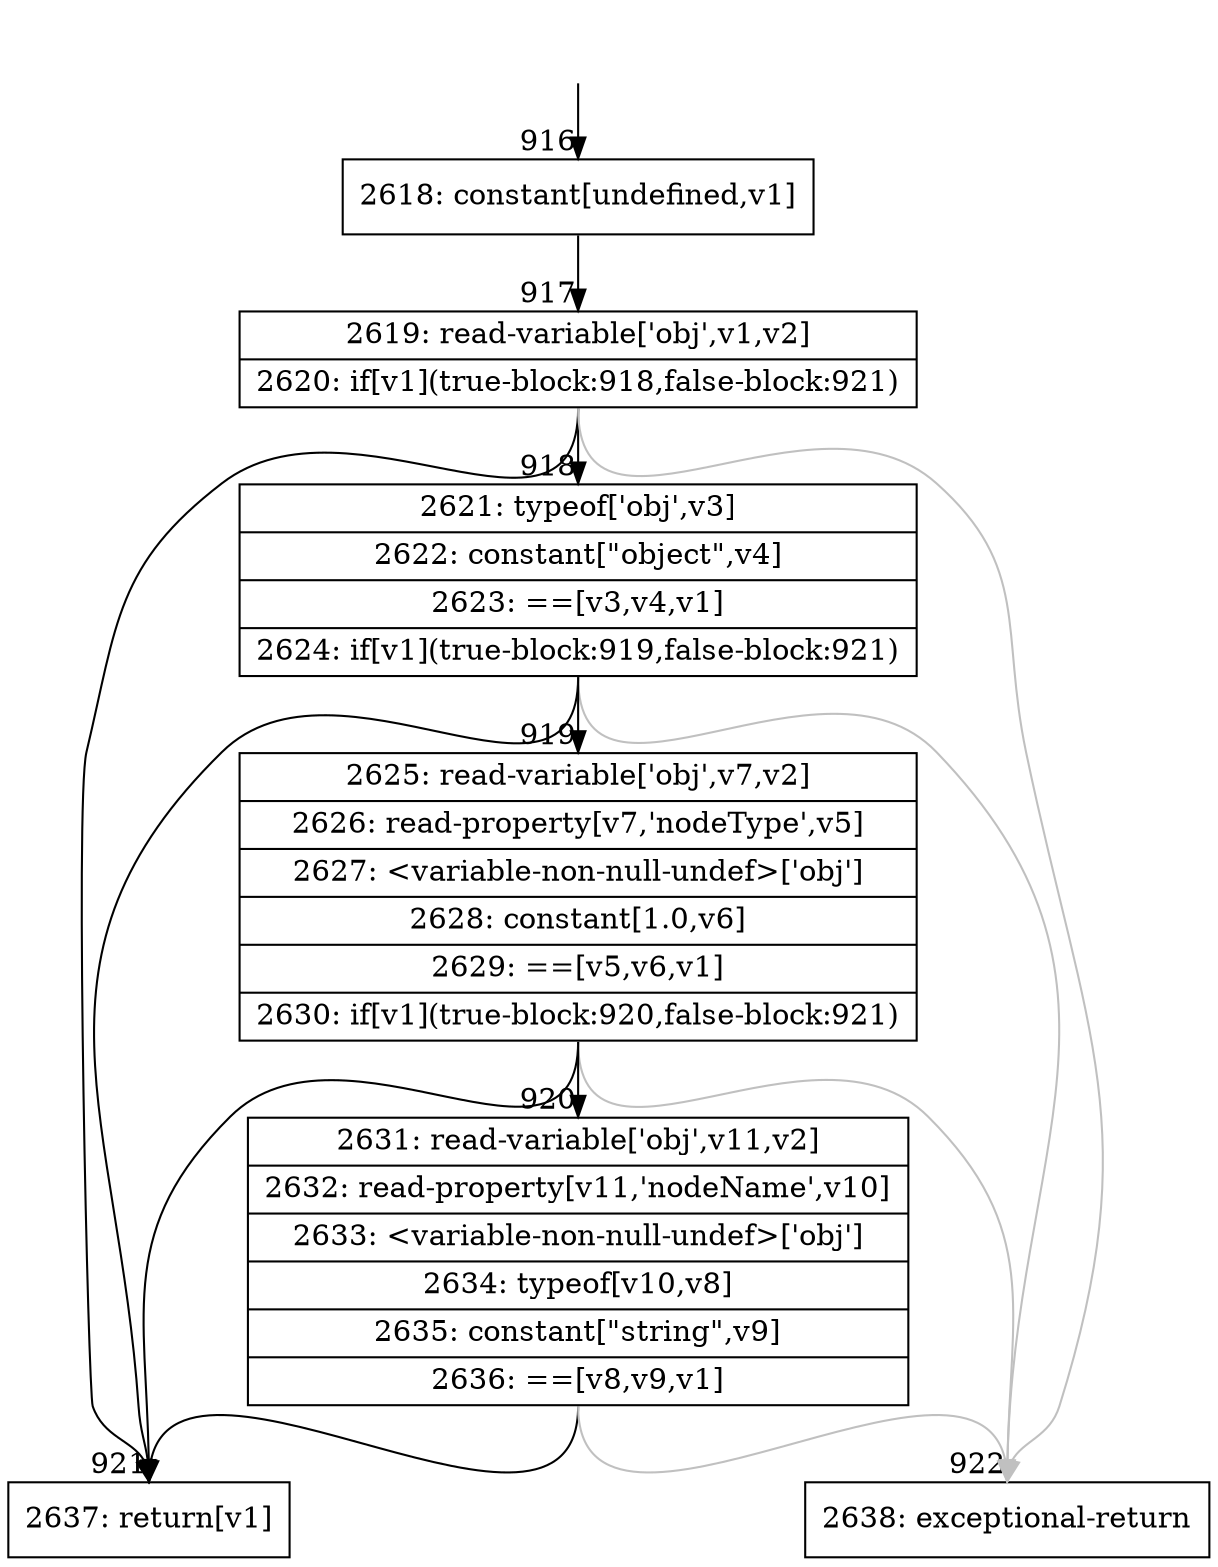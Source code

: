 digraph {
rankdir="TD"
BB_entry84[shape=none,label=""];
BB_entry84 -> BB916 [tailport=s, headport=n, headlabel="    916"]
BB916 [shape=record label="{2618: constant[undefined,v1]}" ] 
BB916 -> BB917 [tailport=s, headport=n, headlabel="      917"]
BB917 [shape=record label="{2619: read-variable['obj',v1,v2]|2620: if[v1](true-block:918,false-block:921)}" ] 
BB917 -> BB921 [tailport=s, headport=n, headlabel="      921"]
BB917 -> BB918 [tailport=s, headport=n, headlabel="      918"]
BB917 -> BB922 [tailport=s, headport=n, color=gray, headlabel="      922"]
BB918 [shape=record label="{2621: typeof['obj',v3]|2622: constant[\"object\",v4]|2623: ==[v3,v4,v1]|2624: if[v1](true-block:919,false-block:921)}" ] 
BB918 -> BB921 [tailport=s, headport=n]
BB918 -> BB919 [tailport=s, headport=n, headlabel="      919"]
BB918 -> BB922 [tailport=s, headport=n, color=gray]
BB919 [shape=record label="{2625: read-variable['obj',v7,v2]|2626: read-property[v7,'nodeType',v5]|2627: \<variable-non-null-undef\>['obj']|2628: constant[1.0,v6]|2629: ==[v5,v6,v1]|2630: if[v1](true-block:920,false-block:921)}" ] 
BB919 -> BB921 [tailport=s, headport=n]
BB919 -> BB920 [tailport=s, headport=n, headlabel="      920"]
BB919 -> BB922 [tailport=s, headport=n, color=gray]
BB920 [shape=record label="{2631: read-variable['obj',v11,v2]|2632: read-property[v11,'nodeName',v10]|2633: \<variable-non-null-undef\>['obj']|2634: typeof[v10,v8]|2635: constant[\"string\",v9]|2636: ==[v8,v9,v1]}" ] 
BB920 -> BB921 [tailport=s, headport=n]
BB920 -> BB922 [tailport=s, headport=n, color=gray]
BB921 [shape=record label="{2637: return[v1]}" ] 
BB922 [shape=record label="{2638: exceptional-return}" ] 
//#$~ 1320
}
